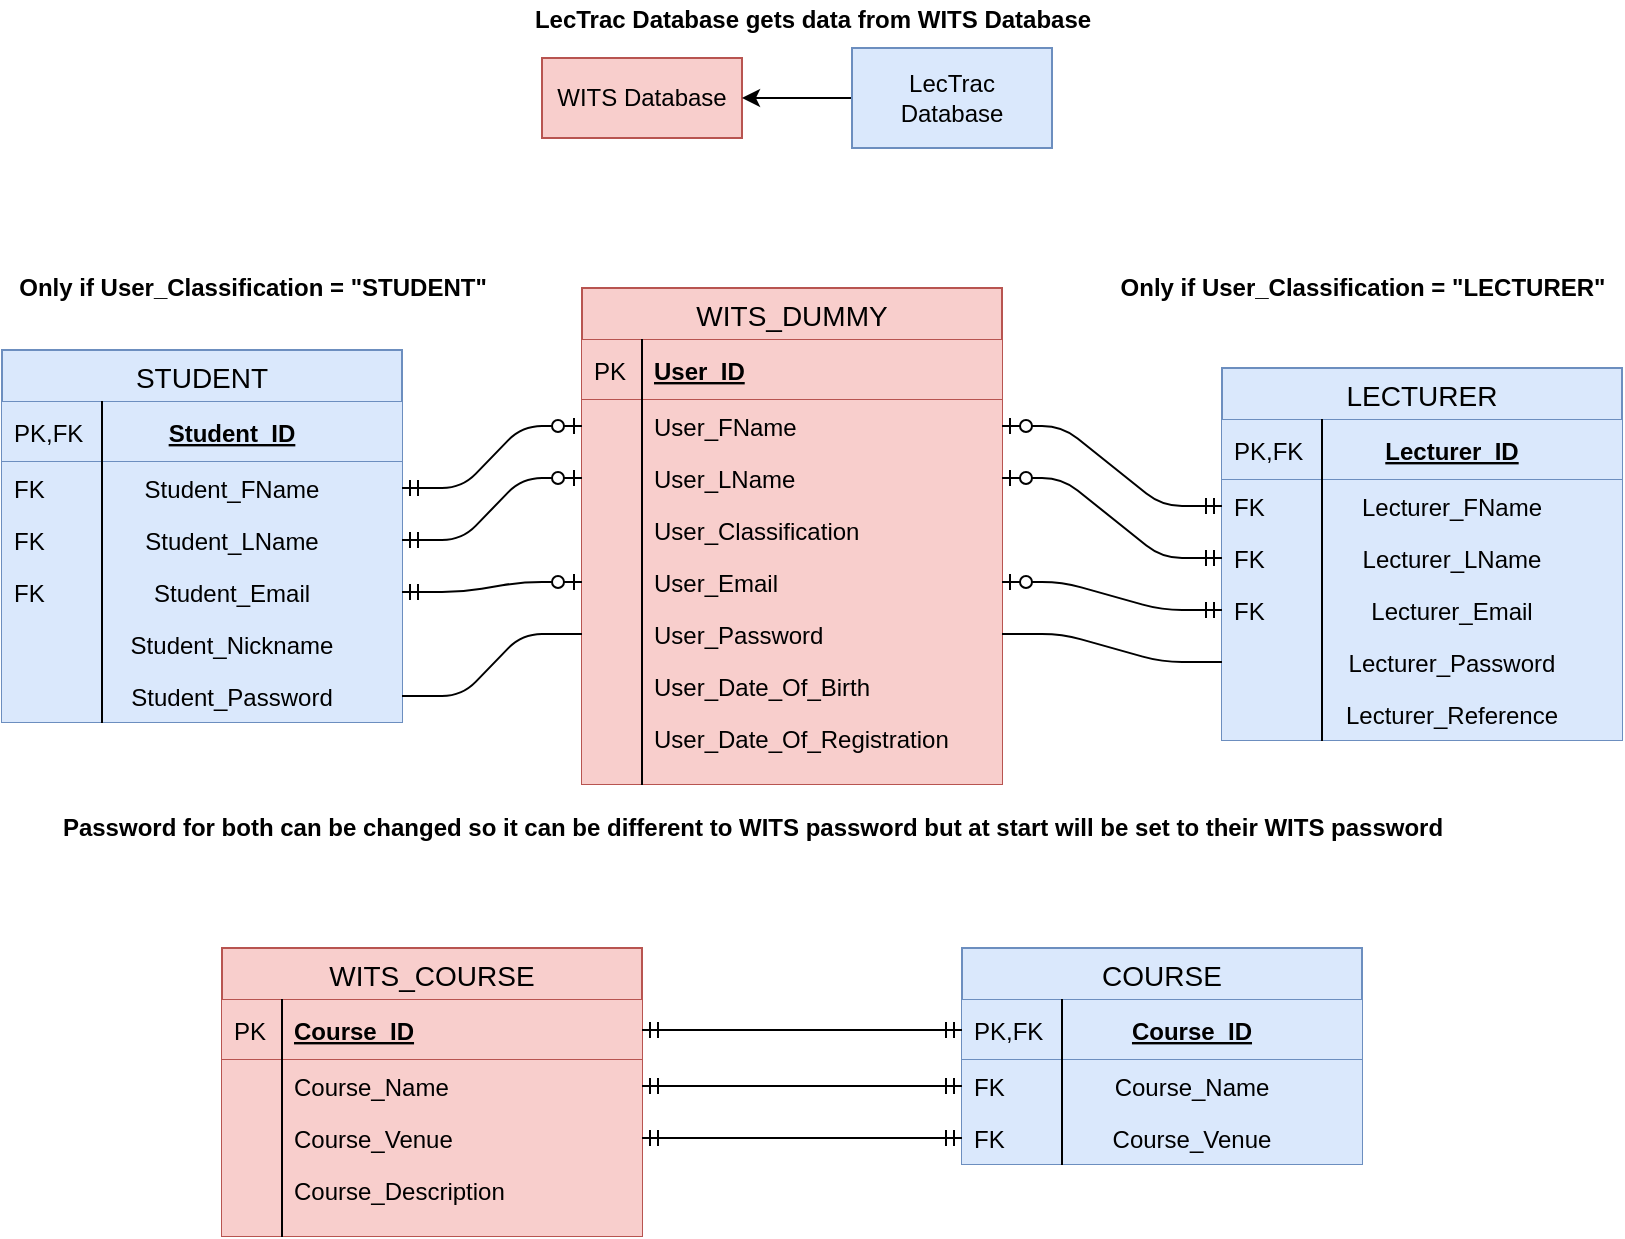 <mxfile version="12.6.5" type="device"><diagram id="C5RBs43oDa-KdzZeNtuy" name="Page-1"><mxGraphModel dx="1851" dy="632" grid="1" gridSize="10" guides="1" tooltips="1" connect="1" arrows="1" fold="1" page="1" pageScale="1" pageWidth="827" pageHeight="1169" math="0" shadow="0"><root><mxCell id="WIyWlLk6GJQsqaUBKTNV-0"/><mxCell id="WIyWlLk6GJQsqaUBKTNV-1" parent="WIyWlLk6GJQsqaUBKTNV-0"/><mxCell id="q8qyXDA9uavXnTlKvIZX-0" value="WITS Database" style="whiteSpace=wrap;html=1;align=center;fillColor=#f8cecc;strokeColor=#b85450;" parent="WIyWlLk6GJQsqaUBKTNV-1" vertex="1"><mxGeometry x="240" y="185" width="100" height="40" as="geometry"/></mxCell><mxCell id="I5v792Ejw2t5efdUg5He-0" style="edgeStyle=orthogonalEdgeStyle;rounded=0;orthogonalLoop=1;jettySize=auto;html=1;exitX=0;exitY=0.5;exitDx=0;exitDy=0;entryX=1;entryY=0.5;entryDx=0;entryDy=0;" edge="1" parent="WIyWlLk6GJQsqaUBKTNV-1" source="q8qyXDA9uavXnTlKvIZX-1" target="q8qyXDA9uavXnTlKvIZX-0"><mxGeometry relative="1" as="geometry"/></mxCell><mxCell id="q8qyXDA9uavXnTlKvIZX-1" value="LecTrac &lt;br&gt;Database" style="whiteSpace=wrap;html=1;align=center;fillColor=#dae8fc;strokeColor=#6c8ebf;" parent="WIyWlLk6GJQsqaUBKTNV-1" vertex="1"><mxGeometry x="395" y="180" width="100" height="50" as="geometry"/></mxCell><mxCell id="q8qyXDA9uavXnTlKvIZX-21" value="WITS_COURSE" style="swimlane;fontStyle=0;childLayout=stackLayout;horizontal=1;startSize=26;horizontalStack=0;resizeParent=1;resizeParentMax=0;resizeLast=0;collapsible=1;marginBottom=0;align=center;fontSize=14;fillColor=#f8cecc;strokeColor=#b85450;" parent="WIyWlLk6GJQsqaUBKTNV-1" vertex="1"><mxGeometry x="80" y="630" width="210" height="144" as="geometry"/></mxCell><mxCell id="q8qyXDA9uavXnTlKvIZX-22" value="Course_ID" style="shape=partialRectangle;top=0;left=0;right=0;bottom=1;align=left;verticalAlign=middle;fillColor=#f8cecc;spacingLeft=34;spacingRight=4;overflow=hidden;rotatable=0;points=[[0,0.5],[1,0.5]];portConstraint=eastwest;dropTarget=0;fontStyle=5;fontSize=12;strokeColor=#b85450;" parent="q8qyXDA9uavXnTlKvIZX-21" vertex="1"><mxGeometry y="26" width="210" height="30" as="geometry"/></mxCell><mxCell id="q8qyXDA9uavXnTlKvIZX-23" value="PK" style="shape=partialRectangle;top=0;left=0;bottom=0;fillColor=none;align=left;verticalAlign=middle;spacingLeft=4;spacingRight=4;overflow=hidden;rotatable=0;points=[];portConstraint=eastwest;part=1;fontSize=12;" parent="q8qyXDA9uavXnTlKvIZX-22" vertex="1" connectable="0"><mxGeometry width="30" height="30" as="geometry"/></mxCell><mxCell id="q8qyXDA9uavXnTlKvIZX-24" value="Course_Name" style="shape=partialRectangle;top=0;left=0;right=0;bottom=0;align=left;verticalAlign=top;fillColor=#f8cecc;spacingLeft=34;spacingRight=4;overflow=hidden;rotatable=0;points=[[0,0.5],[1,0.5]];portConstraint=eastwest;dropTarget=0;fontSize=12;strokeColor=#b85450;" parent="q8qyXDA9uavXnTlKvIZX-21" vertex="1"><mxGeometry y="56" width="210" height="26" as="geometry"/></mxCell><mxCell id="q8qyXDA9uavXnTlKvIZX-25" value="" style="shape=partialRectangle;top=0;left=0;bottom=0;fillColor=none;align=left;verticalAlign=top;spacingLeft=4;spacingRight=4;overflow=hidden;rotatable=0;points=[];portConstraint=eastwest;part=1;fontSize=12;" parent="q8qyXDA9uavXnTlKvIZX-24" vertex="1" connectable="0"><mxGeometry width="30" height="26" as="geometry"/></mxCell><mxCell id="q8qyXDA9uavXnTlKvIZX-26" value="Course_Venue" style="shape=partialRectangle;top=0;left=0;right=0;bottom=0;align=left;verticalAlign=top;fillColor=#f8cecc;spacingLeft=34;spacingRight=4;overflow=hidden;rotatable=0;points=[[0,0.5],[1,0.5]];portConstraint=eastwest;dropTarget=0;fontSize=12;strokeColor=#b85450;" parent="q8qyXDA9uavXnTlKvIZX-21" vertex="1"><mxGeometry y="82" width="210" height="26" as="geometry"/></mxCell><mxCell id="q8qyXDA9uavXnTlKvIZX-27" value="" style="shape=partialRectangle;top=0;left=0;bottom=0;fillColor=none;align=left;verticalAlign=top;spacingLeft=4;spacingRight=4;overflow=hidden;rotatable=0;points=[];portConstraint=eastwest;part=1;fontSize=12;" parent="q8qyXDA9uavXnTlKvIZX-26" vertex="1" connectable="0"><mxGeometry width="30" height="26" as="geometry"/></mxCell><mxCell id="q8qyXDA9uavXnTlKvIZX-28" value="Course_Description" style="shape=partialRectangle;top=0;left=0;right=0;bottom=0;align=left;verticalAlign=top;fillColor=#f8cecc;spacingLeft=34;spacingRight=4;overflow=hidden;rotatable=0;points=[[0,0.5],[1,0.5]];portConstraint=eastwest;dropTarget=0;fontSize=12;strokeColor=#b85450;" parent="q8qyXDA9uavXnTlKvIZX-21" vertex="1"><mxGeometry y="108" width="210" height="26" as="geometry"/></mxCell><mxCell id="q8qyXDA9uavXnTlKvIZX-29" value="" style="shape=partialRectangle;top=0;left=0;bottom=0;fillColor=none;align=left;verticalAlign=top;spacingLeft=4;spacingRight=4;overflow=hidden;rotatable=0;points=[];portConstraint=eastwest;part=1;fontSize=12;" parent="q8qyXDA9uavXnTlKvIZX-28" vertex="1" connectable="0"><mxGeometry width="30" height="26" as="geometry"/></mxCell><mxCell id="q8qyXDA9uavXnTlKvIZX-34" value="" style="shape=partialRectangle;top=0;left=0;right=0;bottom=0;align=left;verticalAlign=top;fillColor=#f8cecc;spacingLeft=34;spacingRight=4;overflow=hidden;rotatable=0;points=[[0,0.5],[1,0.5]];portConstraint=eastwest;dropTarget=0;fontSize=12;strokeColor=#b85450;" parent="q8qyXDA9uavXnTlKvIZX-21" vertex="1"><mxGeometry y="134" width="210" height="10" as="geometry"/></mxCell><mxCell id="q8qyXDA9uavXnTlKvIZX-35" value="" style="shape=partialRectangle;top=0;left=0;bottom=0;fillColor=none;align=left;verticalAlign=top;spacingLeft=4;spacingRight=4;overflow=hidden;rotatable=0;points=[];portConstraint=eastwest;part=1;fontSize=12;" parent="q8qyXDA9uavXnTlKvIZX-34" vertex="1" connectable="0"><mxGeometry width="30" height="10" as="geometry"/></mxCell><mxCell id="q8qyXDA9uavXnTlKvIZX-36" value="WITS_DUMMY" style="swimlane;fontStyle=0;childLayout=stackLayout;horizontal=1;startSize=26;horizontalStack=0;resizeParent=1;resizeParentMax=0;resizeLast=0;collapsible=1;marginBottom=0;align=center;fontSize=14;fillColor=#f8cecc;strokeColor=#b85450;" parent="WIyWlLk6GJQsqaUBKTNV-1" vertex="1"><mxGeometry x="260" y="300" width="210" height="248" as="geometry"/></mxCell><mxCell id="q8qyXDA9uavXnTlKvIZX-37" value="User_ID" style="shape=partialRectangle;top=0;left=0;right=0;bottom=1;align=left;verticalAlign=middle;fillColor=#f8cecc;spacingLeft=34;spacingRight=4;overflow=hidden;rotatable=0;points=[[0,0.5],[1,0.5]];portConstraint=eastwest;dropTarget=0;fontStyle=5;fontSize=12;strokeColor=#b85450;" parent="q8qyXDA9uavXnTlKvIZX-36" vertex="1"><mxGeometry y="26" width="210" height="30" as="geometry"/></mxCell><mxCell id="q8qyXDA9uavXnTlKvIZX-38" value="PK" style="shape=partialRectangle;top=0;left=0;bottom=0;fillColor=none;align=left;verticalAlign=middle;spacingLeft=4;spacingRight=4;overflow=hidden;rotatable=0;points=[];portConstraint=eastwest;part=1;fontSize=12;" parent="q8qyXDA9uavXnTlKvIZX-37" vertex="1" connectable="0"><mxGeometry width="30" height="30" as="geometry"/></mxCell><mxCell id="q8qyXDA9uavXnTlKvIZX-39" value="User_FName" style="shape=partialRectangle;top=0;left=0;right=0;bottom=0;align=left;verticalAlign=top;fillColor=#f8cecc;spacingLeft=34;spacingRight=4;overflow=hidden;rotatable=0;points=[[0,0.5],[1,0.5]];portConstraint=eastwest;dropTarget=0;fontSize=12;strokeColor=#b85450;" parent="q8qyXDA9uavXnTlKvIZX-36" vertex="1"><mxGeometry y="56" width="210" height="26" as="geometry"/></mxCell><mxCell id="q8qyXDA9uavXnTlKvIZX-40" value="" style="shape=partialRectangle;top=0;left=0;bottom=0;fillColor=none;align=left;verticalAlign=top;spacingLeft=4;spacingRight=4;overflow=hidden;rotatable=0;points=[];portConstraint=eastwest;part=1;fontSize=12;" parent="q8qyXDA9uavXnTlKvIZX-39" vertex="1" connectable="0"><mxGeometry width="30" height="26" as="geometry"/></mxCell><mxCell id="q8qyXDA9uavXnTlKvIZX-41" value="User_LName" style="shape=partialRectangle;top=0;left=0;right=0;bottom=0;align=left;verticalAlign=top;fillColor=#f8cecc;spacingLeft=34;spacingRight=4;overflow=hidden;rotatable=0;points=[[0,0.5],[1,0.5]];portConstraint=eastwest;dropTarget=0;fontSize=12;strokeColor=#b85450;" parent="q8qyXDA9uavXnTlKvIZX-36" vertex="1"><mxGeometry y="82" width="210" height="26" as="geometry"/></mxCell><mxCell id="q8qyXDA9uavXnTlKvIZX-42" value="" style="shape=partialRectangle;top=0;left=0;bottom=0;fillColor=none;align=left;verticalAlign=top;spacingLeft=4;spacingRight=4;overflow=hidden;rotatable=0;points=[];portConstraint=eastwest;part=1;fontSize=12;" parent="q8qyXDA9uavXnTlKvIZX-41" vertex="1" connectable="0"><mxGeometry width="30" height="26" as="geometry"/></mxCell><mxCell id="q8qyXDA9uavXnTlKvIZX-43" value="User_Classification" style="shape=partialRectangle;top=0;left=0;right=0;bottom=0;align=left;verticalAlign=top;fillColor=#f8cecc;spacingLeft=34;spacingRight=4;overflow=hidden;rotatable=0;points=[[0,0.5],[1,0.5]];portConstraint=eastwest;dropTarget=0;fontSize=12;strokeColor=#b85450;" parent="q8qyXDA9uavXnTlKvIZX-36" vertex="1"><mxGeometry y="108" width="210" height="26" as="geometry"/></mxCell><mxCell id="q8qyXDA9uavXnTlKvIZX-44" value="" style="shape=partialRectangle;top=0;left=0;bottom=0;fillColor=none;align=left;verticalAlign=top;spacingLeft=4;spacingRight=4;overflow=hidden;rotatable=0;points=[];portConstraint=eastwest;part=1;fontSize=12;" parent="q8qyXDA9uavXnTlKvIZX-43" vertex="1" connectable="0"><mxGeometry width="30" height="26" as="geometry"/></mxCell><mxCell id="q8qyXDA9uavXnTlKvIZX-47" value="User_Email" style="shape=partialRectangle;top=0;left=0;right=0;bottom=0;align=left;verticalAlign=top;fillColor=#f8cecc;spacingLeft=34;spacingRight=4;overflow=hidden;rotatable=0;points=[[0,0.5],[1,0.5]];portConstraint=eastwest;dropTarget=0;fontSize=12;strokeColor=#b85450;" parent="q8qyXDA9uavXnTlKvIZX-36" vertex="1"><mxGeometry y="134" width="210" height="26" as="geometry"/></mxCell><mxCell id="q8qyXDA9uavXnTlKvIZX-48" value="" style="shape=partialRectangle;top=0;left=0;bottom=0;fillColor=none;align=left;verticalAlign=top;spacingLeft=4;spacingRight=4;overflow=hidden;rotatable=0;points=[];portConstraint=eastwest;part=1;fontSize=12;" parent="q8qyXDA9uavXnTlKvIZX-47" vertex="1" connectable="0"><mxGeometry width="30" height="26" as="geometry"/></mxCell><mxCell id="q8qyXDA9uavXnTlKvIZX-45" value="User_Password" style="shape=partialRectangle;top=0;left=0;right=0;bottom=0;align=left;verticalAlign=top;fillColor=#f8cecc;spacingLeft=34;spacingRight=4;overflow=hidden;rotatable=0;points=[[0,0.5],[1,0.5]];portConstraint=eastwest;dropTarget=0;fontSize=12;strokeColor=#b85450;" parent="q8qyXDA9uavXnTlKvIZX-36" vertex="1"><mxGeometry y="160" width="210" height="26" as="geometry"/></mxCell><mxCell id="q8qyXDA9uavXnTlKvIZX-46" value="" style="shape=partialRectangle;top=0;left=0;bottom=0;fillColor=none;align=left;verticalAlign=top;spacingLeft=4;spacingRight=4;overflow=hidden;rotatable=0;points=[];portConstraint=eastwest;part=1;fontSize=12;" parent="q8qyXDA9uavXnTlKvIZX-45" vertex="1" connectable="0"><mxGeometry width="30" height="26" as="geometry"/></mxCell><mxCell id="q8qyXDA9uavXnTlKvIZX-49" value="User_Date_Of_Birth" style="shape=partialRectangle;top=0;left=0;right=0;bottom=0;align=left;verticalAlign=top;fillColor=#f8cecc;spacingLeft=34;spacingRight=4;overflow=hidden;rotatable=0;points=[[0,0.5],[1,0.5]];portConstraint=eastwest;dropTarget=0;fontSize=12;strokeColor=#b85450;" parent="q8qyXDA9uavXnTlKvIZX-36" vertex="1"><mxGeometry y="186" width="210" height="26" as="geometry"/></mxCell><mxCell id="q8qyXDA9uavXnTlKvIZX-50" value="" style="shape=partialRectangle;top=0;left=0;bottom=0;fillColor=none;align=left;verticalAlign=top;spacingLeft=4;spacingRight=4;overflow=hidden;rotatable=0;points=[];portConstraint=eastwest;part=1;fontSize=12;" parent="q8qyXDA9uavXnTlKvIZX-49" vertex="1" connectable="0"><mxGeometry width="30" height="26" as="geometry"/></mxCell><mxCell id="q8qyXDA9uavXnTlKvIZX-51" value="User_Date_Of_Registration" style="shape=partialRectangle;top=0;left=0;right=0;bottom=0;align=left;verticalAlign=top;fillColor=#f8cecc;spacingLeft=34;spacingRight=4;overflow=hidden;rotatable=0;points=[[0,0.5],[1,0.5]];portConstraint=eastwest;dropTarget=0;fontSize=12;strokeColor=#b85450;" parent="q8qyXDA9uavXnTlKvIZX-36" vertex="1"><mxGeometry y="212" width="210" height="26" as="geometry"/></mxCell><mxCell id="q8qyXDA9uavXnTlKvIZX-52" value="" style="shape=partialRectangle;top=0;left=0;bottom=0;fillColor=none;align=left;verticalAlign=top;spacingLeft=4;spacingRight=4;overflow=hidden;rotatable=0;points=[];portConstraint=eastwest;part=1;fontSize=12;" parent="q8qyXDA9uavXnTlKvIZX-51" vertex="1" connectable="0"><mxGeometry width="30" height="26" as="geometry"/></mxCell><mxCell id="q8qyXDA9uavXnTlKvIZX-53" value="" style="shape=partialRectangle;top=0;left=0;right=0;bottom=0;align=left;verticalAlign=top;fillColor=#f8cecc;spacingLeft=34;spacingRight=4;overflow=hidden;rotatable=0;points=[[0,0.5],[1,0.5]];portConstraint=eastwest;dropTarget=0;fontSize=12;strokeColor=#b85450;" parent="q8qyXDA9uavXnTlKvIZX-36" vertex="1"><mxGeometry y="238" width="210" height="10" as="geometry"/></mxCell><mxCell id="q8qyXDA9uavXnTlKvIZX-54" value="" style="shape=partialRectangle;top=0;left=0;bottom=0;fillColor=none;align=left;verticalAlign=top;spacingLeft=4;spacingRight=4;overflow=hidden;rotatable=0;points=[];portConstraint=eastwest;part=1;fontSize=12;" parent="q8qyXDA9uavXnTlKvIZX-53" vertex="1" connectable="0"><mxGeometry width="30" height="10" as="geometry"/></mxCell><mxCell id="q8qyXDA9uavXnTlKvIZX-55" value="STUDENT" style="swimlane;fontStyle=0;childLayout=stackLayout;horizontal=1;startSize=26;horizontalStack=0;resizeParent=1;resizeParentMax=0;resizeLast=0;collapsible=1;marginBottom=0;align=center;fontSize=14;fillColor=#dae8fc;strokeColor=#6c8ebf;" parent="WIyWlLk6GJQsqaUBKTNV-1" vertex="1"><mxGeometry x="-30" y="331" width="200" height="186" as="geometry"/></mxCell><mxCell id="q8qyXDA9uavXnTlKvIZX-56" value="Student_ID" style="shape=partialRectangle;top=0;left=0;right=0;bottom=1;align=center;verticalAlign=middle;fillColor=#dae8fc;spacingLeft=34;spacingRight=4;overflow=hidden;rotatable=0;points=[[0,0.5],[1,0.5]];portConstraint=eastwest;dropTarget=0;fontStyle=5;fontSize=12;strokeColor=#6c8ebf;" parent="q8qyXDA9uavXnTlKvIZX-55" vertex="1"><mxGeometry y="26" width="200" height="30" as="geometry"/></mxCell><mxCell id="q8qyXDA9uavXnTlKvIZX-57" value="PK,FK" style="shape=partialRectangle;top=0;left=0;bottom=0;fillColor=none;align=left;verticalAlign=middle;spacingLeft=4;spacingRight=4;overflow=hidden;rotatable=0;points=[];portConstraint=eastwest;part=1;fontSize=12;" parent="q8qyXDA9uavXnTlKvIZX-56" vertex="1" connectable="0"><mxGeometry width="50" height="30" as="geometry"/></mxCell><mxCell id="q8qyXDA9uavXnTlKvIZX-58" value="Student_FName" style="shape=partialRectangle;top=0;left=0;right=0;bottom=0;align=center;verticalAlign=top;fillColor=#dae8fc;spacingLeft=34;spacingRight=4;overflow=hidden;rotatable=0;points=[[0,0.5],[1,0.5]];portConstraint=eastwest;dropTarget=0;fontSize=12;strokeColor=#6c8ebf;" parent="q8qyXDA9uavXnTlKvIZX-55" vertex="1"><mxGeometry y="56" width="200" height="26" as="geometry"/></mxCell><mxCell id="q8qyXDA9uavXnTlKvIZX-59" value="FK" style="shape=partialRectangle;top=0;left=0;bottom=0;fillColor=none;align=left;verticalAlign=top;spacingLeft=4;spacingRight=4;overflow=hidden;rotatable=0;points=[];portConstraint=eastwest;part=1;fontSize=12;" parent="q8qyXDA9uavXnTlKvIZX-58" vertex="1" connectable="0"><mxGeometry width="50" height="26" as="geometry"/></mxCell><mxCell id="q8qyXDA9uavXnTlKvIZX-60" value="Student_LName" style="shape=partialRectangle;top=0;left=0;right=0;bottom=0;align=center;verticalAlign=top;fillColor=#dae8fc;spacingLeft=34;spacingRight=4;overflow=hidden;rotatable=0;points=[[0,0.5],[1,0.5]];portConstraint=eastwest;dropTarget=0;fontSize=12;strokeColor=#6c8ebf;" parent="q8qyXDA9uavXnTlKvIZX-55" vertex="1"><mxGeometry y="82" width="200" height="26" as="geometry"/></mxCell><mxCell id="q8qyXDA9uavXnTlKvIZX-61" value="FK" style="shape=partialRectangle;top=0;left=0;bottom=0;fillColor=none;align=left;verticalAlign=top;spacingLeft=4;spacingRight=4;overflow=hidden;rotatable=0;points=[];portConstraint=eastwest;part=1;fontSize=12;" parent="q8qyXDA9uavXnTlKvIZX-60" vertex="1" connectable="0"><mxGeometry width="50" height="26" as="geometry"/></mxCell><mxCell id="q8qyXDA9uavXnTlKvIZX-62" value="Student_Email" style="shape=partialRectangle;top=0;left=0;right=0;bottom=0;align=center;verticalAlign=top;fillColor=#dae8fc;spacingLeft=34;spacingRight=4;overflow=hidden;rotatable=0;points=[[0,0.5],[1,0.5]];portConstraint=eastwest;dropTarget=0;fontSize=12;strokeColor=#6c8ebf;" parent="q8qyXDA9uavXnTlKvIZX-55" vertex="1"><mxGeometry y="108" width="200" height="26" as="geometry"/></mxCell><mxCell id="q8qyXDA9uavXnTlKvIZX-63" value="FK" style="shape=partialRectangle;top=0;left=0;bottom=0;fillColor=none;align=left;verticalAlign=top;spacingLeft=4;spacingRight=4;overflow=hidden;rotatable=0;points=[];portConstraint=eastwest;part=1;fontSize=12;" parent="q8qyXDA9uavXnTlKvIZX-62" vertex="1" connectable="0"><mxGeometry width="50" height="26" as="geometry"/></mxCell><mxCell id="q8qyXDA9uavXnTlKvIZX-64" value="Student_Nickname" style="shape=partialRectangle;top=0;left=0;right=0;bottom=0;align=center;verticalAlign=top;fillColor=#dae8fc;spacingLeft=34;spacingRight=4;overflow=hidden;rotatable=0;points=[[0,0.5],[1,0.5]];portConstraint=eastwest;dropTarget=0;fontSize=12;strokeColor=#6c8ebf;" parent="q8qyXDA9uavXnTlKvIZX-55" vertex="1"><mxGeometry y="134" width="200" height="26" as="geometry"/></mxCell><mxCell id="q8qyXDA9uavXnTlKvIZX-65" value="" style="shape=partialRectangle;top=0;left=0;bottom=0;fillColor=none;align=left;verticalAlign=top;spacingLeft=4;spacingRight=4;overflow=hidden;rotatable=0;points=[];portConstraint=eastwest;part=1;fontSize=12;" parent="q8qyXDA9uavXnTlKvIZX-64" vertex="1" connectable="0"><mxGeometry width="50" height="26" as="geometry"/></mxCell><mxCell id="q8qyXDA9uavXnTlKvIZX-66" value="Student_Password" style="shape=partialRectangle;top=0;left=0;right=0;bottom=0;align=center;verticalAlign=top;fillColor=#dae8fc;spacingLeft=34;spacingRight=4;overflow=hidden;rotatable=0;points=[[0,0.5],[1,0.5]];portConstraint=eastwest;dropTarget=0;fontSize=12;strokeColor=#6c8ebf;" parent="q8qyXDA9uavXnTlKvIZX-55" vertex="1"><mxGeometry y="160" width="200" height="26" as="geometry"/></mxCell><mxCell id="q8qyXDA9uavXnTlKvIZX-67" value="" style="shape=partialRectangle;top=0;left=0;bottom=0;fillColor=none;align=left;verticalAlign=top;spacingLeft=4;spacingRight=4;overflow=hidden;rotatable=0;points=[];portConstraint=eastwest;part=1;fontSize=12;" parent="q8qyXDA9uavXnTlKvIZX-66" vertex="1" connectable="0"><mxGeometry width="50" height="26" as="geometry"/></mxCell><mxCell id="q8qyXDA9uavXnTlKvIZX-70" value="LECTURER" style="swimlane;fontStyle=0;childLayout=stackLayout;horizontal=1;startSize=26;horizontalStack=0;resizeParent=1;resizeParentMax=0;resizeLast=0;collapsible=1;marginBottom=0;align=center;fontSize=14;fillColor=#dae8fc;strokeColor=#6c8ebf;" parent="WIyWlLk6GJQsqaUBKTNV-1" vertex="1"><mxGeometry x="580" y="340" width="200" height="186" as="geometry"/></mxCell><mxCell id="q8qyXDA9uavXnTlKvIZX-71" value="Lecturer_ID" style="shape=partialRectangle;top=0;left=0;right=0;bottom=1;align=center;verticalAlign=middle;fillColor=#dae8fc;spacingLeft=34;spacingRight=4;overflow=hidden;rotatable=0;points=[[0,0.5],[1,0.5]];portConstraint=eastwest;dropTarget=0;fontStyle=5;fontSize=12;strokeColor=#6c8ebf;" parent="q8qyXDA9uavXnTlKvIZX-70" vertex="1"><mxGeometry y="26" width="200" height="30" as="geometry"/></mxCell><mxCell id="q8qyXDA9uavXnTlKvIZX-72" value="PK,FK" style="shape=partialRectangle;top=0;left=0;bottom=0;fillColor=none;align=left;verticalAlign=middle;spacingLeft=4;spacingRight=4;overflow=hidden;rotatable=0;points=[];portConstraint=eastwest;part=1;fontSize=12;" parent="q8qyXDA9uavXnTlKvIZX-71" vertex="1" connectable="0"><mxGeometry width="50" height="30" as="geometry"/></mxCell><mxCell id="q8qyXDA9uavXnTlKvIZX-73" value="Lecturer_FName" style="shape=partialRectangle;top=0;left=0;right=0;bottom=0;align=center;verticalAlign=top;fillColor=#dae8fc;spacingLeft=34;spacingRight=4;overflow=hidden;rotatable=0;points=[[0,0.5],[1,0.5]];portConstraint=eastwest;dropTarget=0;fontSize=12;strokeColor=#6c8ebf;" parent="q8qyXDA9uavXnTlKvIZX-70" vertex="1"><mxGeometry y="56" width="200" height="26" as="geometry"/></mxCell><mxCell id="q8qyXDA9uavXnTlKvIZX-74" value="FK" style="shape=partialRectangle;top=0;left=0;bottom=0;fillColor=none;align=left;verticalAlign=top;spacingLeft=4;spacingRight=4;overflow=hidden;rotatable=0;points=[];portConstraint=eastwest;part=1;fontSize=12;" parent="q8qyXDA9uavXnTlKvIZX-73" vertex="1" connectable="0"><mxGeometry width="50" height="26" as="geometry"/></mxCell><mxCell id="q8qyXDA9uavXnTlKvIZX-75" value="Lecturer_LName" style="shape=partialRectangle;top=0;left=0;right=0;bottom=0;align=center;verticalAlign=top;fillColor=#dae8fc;spacingLeft=34;spacingRight=4;overflow=hidden;rotatable=0;points=[[0,0.5],[1,0.5]];portConstraint=eastwest;dropTarget=0;fontSize=12;strokeColor=#6c8ebf;" parent="q8qyXDA9uavXnTlKvIZX-70" vertex="1"><mxGeometry y="82" width="200" height="26" as="geometry"/></mxCell><mxCell id="q8qyXDA9uavXnTlKvIZX-76" value="FK" style="shape=partialRectangle;top=0;left=0;bottom=0;fillColor=none;align=left;verticalAlign=top;spacingLeft=4;spacingRight=4;overflow=hidden;rotatable=0;points=[];portConstraint=eastwest;part=1;fontSize=12;" parent="q8qyXDA9uavXnTlKvIZX-75" vertex="1" connectable="0"><mxGeometry width="50" height="26" as="geometry"/></mxCell><mxCell id="q8qyXDA9uavXnTlKvIZX-77" value="Lecturer_Email" style="shape=partialRectangle;top=0;left=0;right=0;bottom=0;align=center;verticalAlign=top;fillColor=#dae8fc;spacingLeft=34;spacingRight=4;overflow=hidden;rotatable=0;points=[[0,0.5],[1,0.5]];portConstraint=eastwest;dropTarget=0;fontSize=12;strokeColor=#6c8ebf;" parent="q8qyXDA9uavXnTlKvIZX-70" vertex="1"><mxGeometry y="108" width="200" height="26" as="geometry"/></mxCell><mxCell id="q8qyXDA9uavXnTlKvIZX-78" value="FK" style="shape=partialRectangle;top=0;left=0;bottom=0;fillColor=none;align=left;verticalAlign=top;spacingLeft=4;spacingRight=4;overflow=hidden;rotatable=0;points=[];portConstraint=eastwest;part=1;fontSize=12;" parent="q8qyXDA9uavXnTlKvIZX-77" vertex="1" connectable="0"><mxGeometry width="50" height="26" as="geometry"/></mxCell><mxCell id="q8qyXDA9uavXnTlKvIZX-79" value="Lecturer_Password" style="shape=partialRectangle;top=0;left=0;right=0;bottom=0;align=center;verticalAlign=top;fillColor=#dae8fc;spacingLeft=34;spacingRight=4;overflow=hidden;rotatable=0;points=[[0,0.5],[1,0.5]];portConstraint=eastwest;dropTarget=0;fontSize=12;strokeColor=#6c8ebf;" parent="q8qyXDA9uavXnTlKvIZX-70" vertex="1"><mxGeometry y="134" width="200" height="26" as="geometry"/></mxCell><mxCell id="q8qyXDA9uavXnTlKvIZX-80" value="" style="shape=partialRectangle;top=0;left=0;bottom=0;fillColor=none;align=left;verticalAlign=top;spacingLeft=4;spacingRight=4;overflow=hidden;rotatable=0;points=[];portConstraint=eastwest;part=1;fontSize=12;" parent="q8qyXDA9uavXnTlKvIZX-79" vertex="1" connectable="0"><mxGeometry width="50" height="26" as="geometry"/></mxCell><mxCell id="q8qyXDA9uavXnTlKvIZX-81" value="Lecturer_Reference" style="shape=partialRectangle;top=0;left=0;right=0;bottom=0;align=center;verticalAlign=top;fillColor=#dae8fc;spacingLeft=34;spacingRight=4;overflow=hidden;rotatable=0;points=[[0,0.5],[1,0.5]];portConstraint=eastwest;dropTarget=0;fontSize=12;strokeColor=#6c8ebf;" parent="q8qyXDA9uavXnTlKvIZX-70" vertex="1"><mxGeometry y="160" width="200" height="26" as="geometry"/></mxCell><mxCell id="q8qyXDA9uavXnTlKvIZX-82" value="" style="shape=partialRectangle;top=0;left=0;bottom=0;fillColor=none;align=left;verticalAlign=top;spacingLeft=4;spacingRight=4;overflow=hidden;rotatable=0;points=[];portConstraint=eastwest;part=1;fontSize=12;" parent="q8qyXDA9uavXnTlKvIZX-81" vertex="1" connectable="0"><mxGeometry width="50" height="26" as="geometry"/></mxCell><mxCell id="q8qyXDA9uavXnTlKvIZX-83" value="COURSE" style="swimlane;fontStyle=0;childLayout=stackLayout;horizontal=1;startSize=26;horizontalStack=0;resizeParent=1;resizeParentMax=0;resizeLast=0;collapsible=1;marginBottom=0;align=center;fontSize=14;fillColor=#dae8fc;strokeColor=#6c8ebf;" parent="WIyWlLk6GJQsqaUBKTNV-1" vertex="1"><mxGeometry x="450" y="630" width="200" height="108" as="geometry"/></mxCell><mxCell id="q8qyXDA9uavXnTlKvIZX-84" value="Course_ID" style="shape=partialRectangle;top=0;left=0;right=0;bottom=1;align=center;verticalAlign=middle;fillColor=#dae8fc;spacingLeft=34;spacingRight=4;overflow=hidden;rotatable=0;points=[[0,0.5],[1,0.5]];portConstraint=eastwest;dropTarget=0;fontStyle=5;fontSize=12;strokeColor=#6c8ebf;" parent="q8qyXDA9uavXnTlKvIZX-83" vertex="1"><mxGeometry y="26" width="200" height="30" as="geometry"/></mxCell><mxCell id="q8qyXDA9uavXnTlKvIZX-85" value="PK,FK" style="shape=partialRectangle;top=0;left=0;bottom=0;fillColor=none;align=left;verticalAlign=middle;spacingLeft=4;spacingRight=4;overflow=hidden;rotatable=0;points=[];portConstraint=eastwest;part=1;fontSize=12;" parent="q8qyXDA9uavXnTlKvIZX-84" vertex="1" connectable="0"><mxGeometry width="50" height="30" as="geometry"/></mxCell><mxCell id="q8qyXDA9uavXnTlKvIZX-86" value="Course_Name" style="shape=partialRectangle;top=0;left=0;right=0;bottom=0;align=center;verticalAlign=top;fillColor=#dae8fc;spacingLeft=34;spacingRight=4;overflow=hidden;rotatable=0;points=[[0,0.5],[1,0.5]];portConstraint=eastwest;dropTarget=0;fontSize=12;strokeColor=#6c8ebf;" parent="q8qyXDA9uavXnTlKvIZX-83" vertex="1"><mxGeometry y="56" width="200" height="26" as="geometry"/></mxCell><mxCell id="q8qyXDA9uavXnTlKvIZX-87" value="FK" style="shape=partialRectangle;top=0;left=0;bottom=0;fillColor=none;align=left;verticalAlign=top;spacingLeft=4;spacingRight=4;overflow=hidden;rotatable=0;points=[];portConstraint=eastwest;part=1;fontSize=12;" parent="q8qyXDA9uavXnTlKvIZX-86" vertex="1" connectable="0"><mxGeometry width="50" height="26" as="geometry"/></mxCell><mxCell id="q8qyXDA9uavXnTlKvIZX-88" value="Course_Venue" style="shape=partialRectangle;top=0;left=0;right=0;bottom=0;align=center;verticalAlign=top;fillColor=#dae8fc;spacingLeft=34;spacingRight=4;overflow=hidden;rotatable=0;points=[[0,0.5],[1,0.5]];portConstraint=eastwest;dropTarget=0;fontSize=12;strokeColor=#6c8ebf;" parent="q8qyXDA9uavXnTlKvIZX-83" vertex="1"><mxGeometry y="82" width="200" height="26" as="geometry"/></mxCell><mxCell id="q8qyXDA9uavXnTlKvIZX-89" value="FK" style="shape=partialRectangle;top=0;left=0;bottom=0;fillColor=none;align=left;verticalAlign=top;spacingLeft=4;spacingRight=4;overflow=hidden;rotatable=0;points=[];portConstraint=eastwest;part=1;fontSize=12;" parent="q8qyXDA9uavXnTlKvIZX-88" vertex="1" connectable="0"><mxGeometry width="50" height="26" as="geometry"/></mxCell><mxCell id="q8qyXDA9uavXnTlKvIZX-90" value="" style="edgeStyle=entityRelationEdgeStyle;fontSize=12;html=1;endArrow=ERmandOne;startArrow=ERmandOne;exitX=1;exitY=0.5;exitDx=0;exitDy=0;" parent="WIyWlLk6GJQsqaUBKTNV-1" source="q8qyXDA9uavXnTlKvIZX-22" target="q8qyXDA9uavXnTlKvIZX-84" edge="1"><mxGeometry width="100" height="100" relative="1" as="geometry"><mxPoint x="290" y="750" as="sourcePoint"/><mxPoint x="390" y="650" as="targetPoint"/></mxGeometry></mxCell><mxCell id="q8qyXDA9uavXnTlKvIZX-91" value="" style="edgeStyle=entityRelationEdgeStyle;fontSize=12;html=1;endArrow=ERmandOne;startArrow=ERmandOne;" parent="WIyWlLk6GJQsqaUBKTNV-1" source="q8qyXDA9uavXnTlKvIZX-24" target="q8qyXDA9uavXnTlKvIZX-86" edge="1"><mxGeometry width="100" height="100" relative="1" as="geometry"><mxPoint x="340" y="610" as="sourcePoint"/><mxPoint x="470" y="646" as="targetPoint"/></mxGeometry></mxCell><mxCell id="q8qyXDA9uavXnTlKvIZX-92" value="" style="edgeStyle=entityRelationEdgeStyle;fontSize=12;html=1;endArrow=ERmandOne;startArrow=ERmandOne;" parent="WIyWlLk6GJQsqaUBKTNV-1" source="q8qyXDA9uavXnTlKvIZX-26" target="q8qyXDA9uavXnTlKvIZX-88" edge="1"><mxGeometry width="100" height="100" relative="1" as="geometry"><mxPoint x="330" y="509" as="sourcePoint"/><mxPoint x="460" y="545" as="targetPoint"/></mxGeometry></mxCell><mxCell id="q8qyXDA9uavXnTlKvIZX-93" value="" style="edgeStyle=entityRelationEdgeStyle;fontSize=12;html=1;endArrow=ERmandOne;startArrow=ERzeroToOne;startFill=1;" parent="WIyWlLk6GJQsqaUBKTNV-1" source="q8qyXDA9uavXnTlKvIZX-47" target="q8qyXDA9uavXnTlKvIZX-77" edge="1"><mxGeometry width="100" height="100" relative="1" as="geometry"><mxPoint x="230" y="576" as="sourcePoint"/><mxPoint x="340" y="540" as="targetPoint"/></mxGeometry></mxCell><mxCell id="q8qyXDA9uavXnTlKvIZX-94" value="" style="edgeStyle=entityRelationEdgeStyle;fontSize=12;html=1;endArrow=ERmandOne;startArrow=ERzeroToOne;startFill=1;" parent="WIyWlLk6GJQsqaUBKTNV-1" source="q8qyXDA9uavXnTlKvIZX-41" target="q8qyXDA9uavXnTlKvIZX-75" edge="1"><mxGeometry width="100" height="100" relative="1" as="geometry"><mxPoint x="280" y="468" as="sourcePoint"/><mxPoint x="470" y="576" as="targetPoint"/></mxGeometry></mxCell><mxCell id="q8qyXDA9uavXnTlKvIZX-95" value="" style="edgeStyle=entityRelationEdgeStyle;fontSize=12;html=1;endArrow=ERmandOne;startArrow=ERzeroToOne;startFill=1;" parent="WIyWlLk6GJQsqaUBKTNV-1" source="q8qyXDA9uavXnTlKvIZX-39" target="q8qyXDA9uavXnTlKvIZX-73" edge="1"><mxGeometry width="100" height="100" relative="1" as="geometry"><mxPoint x="290" y="260" as="sourcePoint"/><mxPoint x="480" y="420" as="targetPoint"/></mxGeometry></mxCell><mxCell id="q8qyXDA9uavXnTlKvIZX-96" value="" style="edgeStyle=entityRelationEdgeStyle;fontSize=12;html=1;endArrow=ERmandOne;startArrow=ERzeroToOne;startFill=1;" parent="WIyWlLk6GJQsqaUBKTNV-1" source="q8qyXDA9uavXnTlKvIZX-39" target="q8qyXDA9uavXnTlKvIZX-58" edge="1"><mxGeometry width="100" height="100" relative="1" as="geometry"><mxPoint x="480" y="260" as="sourcePoint"/><mxPoint x="590" y="300" as="targetPoint"/></mxGeometry></mxCell><mxCell id="q8qyXDA9uavXnTlKvIZX-97" value="" style="edgeStyle=entityRelationEdgeStyle;fontSize=12;html=1;endArrow=ERmandOne;startArrow=ERzeroToOne;startFill=1;" parent="WIyWlLk6GJQsqaUBKTNV-1" source="q8qyXDA9uavXnTlKvIZX-41" target="q8qyXDA9uavXnTlKvIZX-60" edge="1"><mxGeometry width="100" height="100" relative="1" as="geometry"><mxPoint x="270" y="379" as="sourcePoint"/><mxPoint x="180" y="410" as="targetPoint"/></mxGeometry></mxCell><mxCell id="q8qyXDA9uavXnTlKvIZX-98" value="" style="edgeStyle=entityRelationEdgeStyle;fontSize=12;html=1;endArrow=ERmandOne;startArrow=ERzeroToOne;startFill=1;" parent="WIyWlLk6GJQsqaUBKTNV-1" source="q8qyXDA9uavXnTlKvIZX-47" target="q8qyXDA9uavXnTlKvIZX-62" edge="1"><mxGeometry width="100" height="100" relative="1" as="geometry"><mxPoint x="270" y="405" as="sourcePoint"/><mxPoint x="180" y="436" as="targetPoint"/></mxGeometry></mxCell><mxCell id="q8qyXDA9uavXnTlKvIZX-99" value="" style="edgeStyle=entityRelationEdgeStyle;fontSize=12;html=1;endArrow=none;endFill=0;" parent="WIyWlLk6GJQsqaUBKTNV-1" source="q8qyXDA9uavXnTlKvIZX-45" target="q8qyXDA9uavXnTlKvIZX-79" edge="1"><mxGeometry width="100" height="100" relative="1" as="geometry"><mxPoint x="210" y="340" as="sourcePoint"/><mxPoint x="310" y="240" as="targetPoint"/></mxGeometry></mxCell><mxCell id="q8qyXDA9uavXnTlKvIZX-100" value="" style="edgeStyle=entityRelationEdgeStyle;fontSize=12;html=1;endArrow=none;endFill=0;" parent="WIyWlLk6GJQsqaUBKTNV-1" source="q8qyXDA9uavXnTlKvIZX-66" target="q8qyXDA9uavXnTlKvIZX-45" edge="1"><mxGeometry width="100" height="100" relative="1" as="geometry"><mxPoint x="480" y="483" as="sourcePoint"/><mxPoint x="590" y="497" as="targetPoint"/></mxGeometry></mxCell><mxCell id="q8qyXDA9uavXnTlKvIZX-101" value="&lt;b&gt;Only if User_Classification = &quot;STUDENT&quot;&lt;/b&gt;" style="text;html=1;align=center;verticalAlign=middle;resizable=0;points=[];autosize=1;" parent="WIyWlLk6GJQsqaUBKTNV-1" vertex="1"><mxGeometry x="-30" y="290" width="250" height="20" as="geometry"/></mxCell><mxCell id="q8qyXDA9uavXnTlKvIZX-103" value="&lt;b&gt;Only if User_Classification = &quot;LECTURER&quot;&lt;/b&gt;" style="text;html=1;align=center;verticalAlign=middle;resizable=0;points=[];autosize=1;" parent="WIyWlLk6GJQsqaUBKTNV-1" vertex="1"><mxGeometry x="520" y="290" width="260" height="20" as="geometry"/></mxCell><mxCell id="q8qyXDA9uavXnTlKvIZX-106" value="&lt;b&gt;Password for both can be changed so it can be different to WITS password but at start will be set to their WITS password&lt;/b&gt;" style="text;html=1;align=center;verticalAlign=middle;resizable=0;points=[];autosize=1;" parent="WIyWlLk6GJQsqaUBKTNV-1" vertex="1"><mxGeometry x="-10" y="560" width="710" height="20" as="geometry"/></mxCell><mxCell id="I5v792Ejw2t5efdUg5He-1" value="LecTrac Database gets data from WITS Database" style="text;html=1;align=center;verticalAlign=middle;resizable=0;points=[];autosize=1;fontStyle=1" vertex="1" parent="WIyWlLk6GJQsqaUBKTNV-1"><mxGeometry x="230" y="156" width="290" height="20" as="geometry"/></mxCell></root></mxGraphModel></diagram></mxfile>
